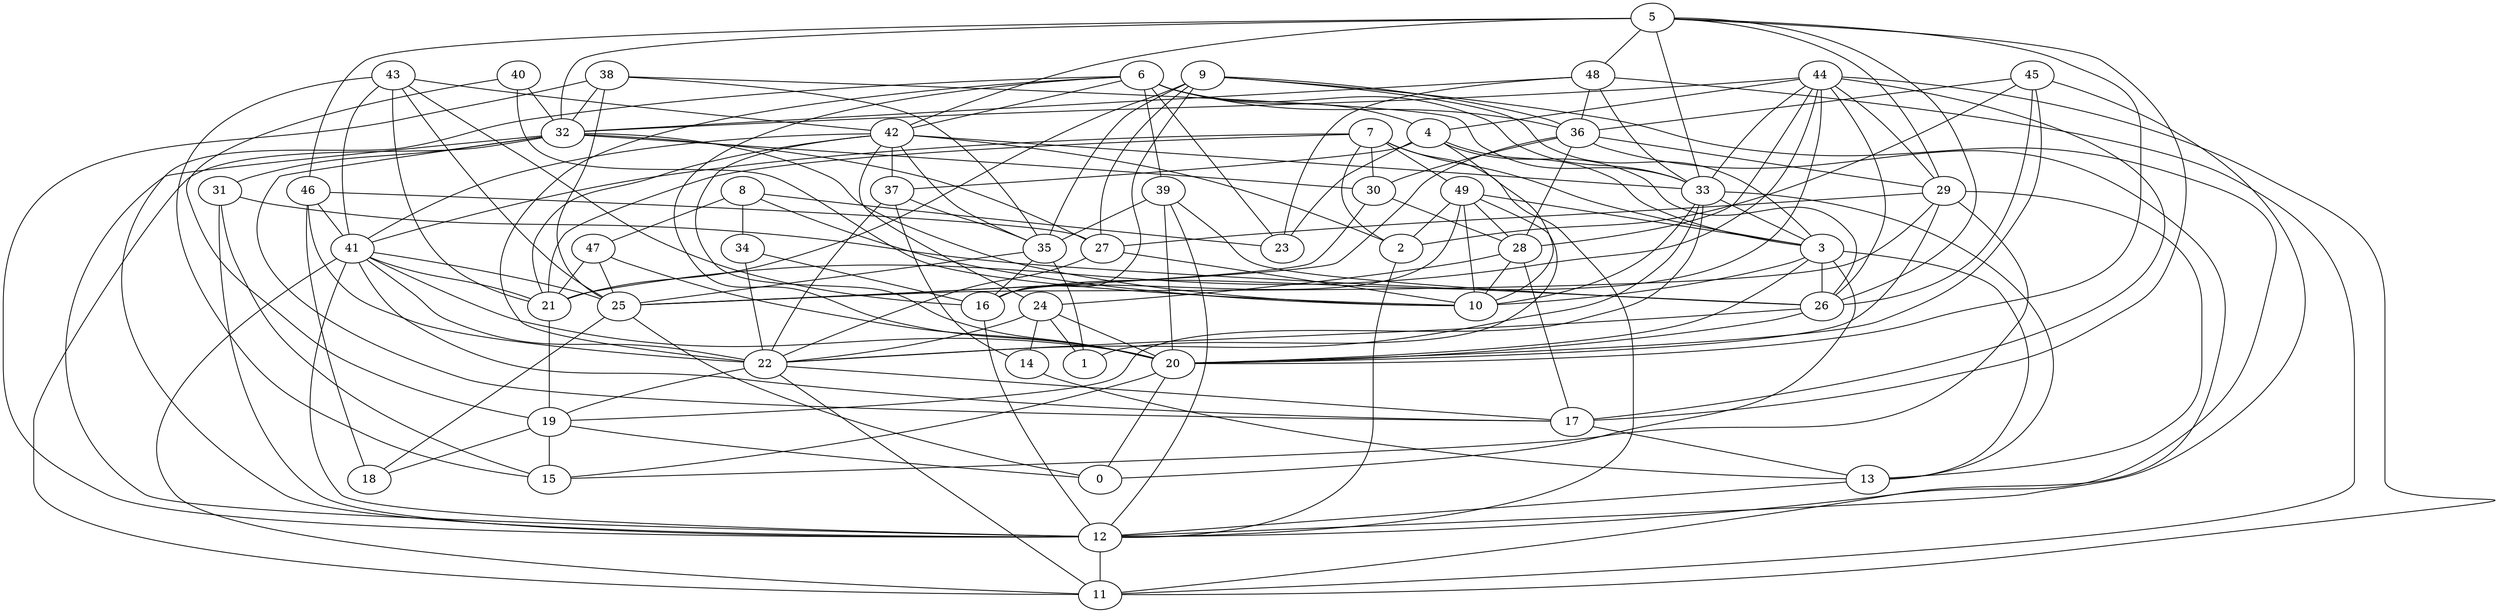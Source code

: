 digraph GG_graph {

subgraph G_graph {
edge [color = black]
"31" -> "26" [dir = none]
"31" -> "12" [dir = none]
"36" -> "11" [dir = none]
"36" -> "28" [dir = none]
"36" -> "30" [dir = none]
"39" -> "20" [dir = none]
"25" -> "0" [dir = none]
"40" -> "19" [dir = none]
"40" -> "10" [dir = none]
"40" -> "32" [dir = none]
"24" -> "14" [dir = none]
"24" -> "20" [dir = none]
"24" -> "22" [dir = none]
"24" -> "1" [dir = none]
"34" -> "22" [dir = none]
"14" -> "13" [dir = none]
"37" -> "14" [dir = none]
"29" -> "20" [dir = none]
"29" -> "15" [dir = none]
"49" -> "16" [dir = none]
"49" -> "3" [dir = none]
"42" -> "35" [dir = none]
"28" -> "10" [dir = none]
"41" -> "20" [dir = none]
"41" -> "12" [dir = none]
"41" -> "22" [dir = none]
"41" -> "11" [dir = none]
"41" -> "21" [dir = none]
"41" -> "25" [dir = none]
"35" -> "1" [dir = none]
"27" -> "10" [dir = none]
"5" -> "17" [dir = none]
"5" -> "48" [dir = none]
"5" -> "33" [dir = none]
"5" -> "20" [dir = none]
"5" -> "42" [dir = none]
"4" -> "3" [dir = none]
"4" -> "26" [dir = none]
"4" -> "37" [dir = none]
"38" -> "25" [dir = none]
"38" -> "32" [dir = none]
"38" -> "35" [dir = none]
"38" -> "12" [dir = none]
"38" -> "33" [dir = none]
"8" -> "34" [dir = none]
"8" -> "47" [dir = none]
"8" -> "23" [dir = none]
"22" -> "19" [dir = none]
"22" -> "17" [dir = none]
"22" -> "11" [dir = none]
"9" -> "3" [dir = none]
"9" -> "12" [dir = none]
"9" -> "21" [dir = none]
"9" -> "35" [dir = none]
"9" -> "27" [dir = none]
"9" -> "16" [dir = none]
"46" -> "18" [dir = none]
"46" -> "41" [dir = none]
"46" -> "22" [dir = none]
"7" -> "2" [dir = none]
"7" -> "12" [dir = none]
"7" -> "21" [dir = none]
"33" -> "13" [dir = none]
"33" -> "10" [dir = none]
"33" -> "3" [dir = none]
"33" -> "22" [dir = none]
"43" -> "15" [dir = none]
"43" -> "16" [dir = none]
"43" -> "41" [dir = none]
"43" -> "21" [dir = none]
"21" -> "19" [dir = none]
"20" -> "0" [dir = none]
"44" -> "17" [dir = none]
"44" -> "29" [dir = none]
"19" -> "18" [dir = none]
"19" -> "15" [dir = none]
"30" -> "28" [dir = none]
"45" -> "12" [dir = none]
"45" -> "36" [dir = none]
"45" -> "2" [dir = none]
"3" -> "10" [dir = none]
"3" -> "13" [dir = none]
"6" -> "42" [dir = none]
"6" -> "33" [dir = none]
"6" -> "22" [dir = none]
"6" -> "36" [dir = none]
"6" -> "23" [dir = none]
"6" -> "20" [dir = none]
"6" -> "39" [dir = none]
"48" -> "23" [dir = none]
"48" -> "32" [dir = none]
"26" -> "20" [dir = none]
"26" -> "22" [dir = none]
"32" -> "17" [dir = none]
"32" -> "12" [dir = none]
"32" -> "11" [dir = none]
"47" -> "25" [dir = none]
"47" -> "21" [dir = none]
"42" -> "2" [dir = none]
"44" -> "11" [dir = none]
"49" -> "28" [dir = none]
"34" -> "16" [dir = none]
"29" -> "27" [dir = none]
"35" -> "25" [dir = none]
"3" -> "0" [dir = none]
"43" -> "42" [dir = none]
"36" -> "29" [dir = none]
"39" -> "12" [dir = none]
"7" -> "41" [dir = none]
"8" -> "10" [dir = none]
"36" -> "25" [dir = none]
"47" -> "20" [dir = none]
"5" -> "29" [dir = none]
"30" -> "25" [dir = none]
"49" -> "2" [dir = none]
"37" -> "35" [dir = none]
"12" -> "11" [dir = none]
"25" -> "18" [dir = none]
"43" -> "25" [dir = none]
"33" -> "19" [dir = none]
"5" -> "26" [dir = none]
"48" -> "11" [dir = none]
"6" -> "12" [dir = none]
"4" -> "10" [dir = none]
"42" -> "37" [dir = none]
"44" -> "26" [dir = none]
"45" -> "20" [dir = none]
"29" -> "25" [dir = none]
"42" -> "24" [dir = none]
"16" -> "12" [dir = none]
"32" -> "10" [dir = none]
"7" -> "49" [dir = none]
"42" -> "33" [dir = none]
"44" -> "16" [dir = none]
"3" -> "26" [dir = none]
"44" -> "4" [dir = none]
"42" -> "21" [dir = none]
"4" -> "23" [dir = none]
"29" -> "13" [dir = none]
"44" -> "33" [dir = none]
"46" -> "27" [dir = none]
"44" -> "21" [dir = none]
"7" -> "30" [dir = none]
"41" -> "17" [dir = none]
"42" -> "20" [dir = none]
"39" -> "26" [dir = none]
"32" -> "27" [dir = none]
"49" -> "10" [dir = none]
"35" -> "16" [dir = none]
"3" -> "20" [dir = none]
"48" -> "33" [dir = none]
"20" -> "15" [dir = none]
"9" -> "36" [dir = none]
"7" -> "3" [dir = none]
"32" -> "30" [dir = none]
"32" -> "31" [dir = none]
"45" -> "26" [dir = none]
"27" -> "22" [dir = none]
"2" -> "12" [dir = none]
"5" -> "46" [dir = none]
"5" -> "32" [dir = none]
"17" -> "13" [dir = none]
"28" -> "17" [dir = none]
"37" -> "22" [dir = none]
"44" -> "28" [dir = none]
"39" -> "35" [dir = none]
"19" -> "0" [dir = none]
"44" -> "32" [dir = none]
"49" -> "1" [dir = none]
"48" -> "36" [dir = none]
"28" -> "24" [dir = none]
"6" -> "4" [dir = none]
"42" -> "41" [dir = none]
"31" -> "15" [dir = none]
"13" -> "12" [dir = none]
}

}
